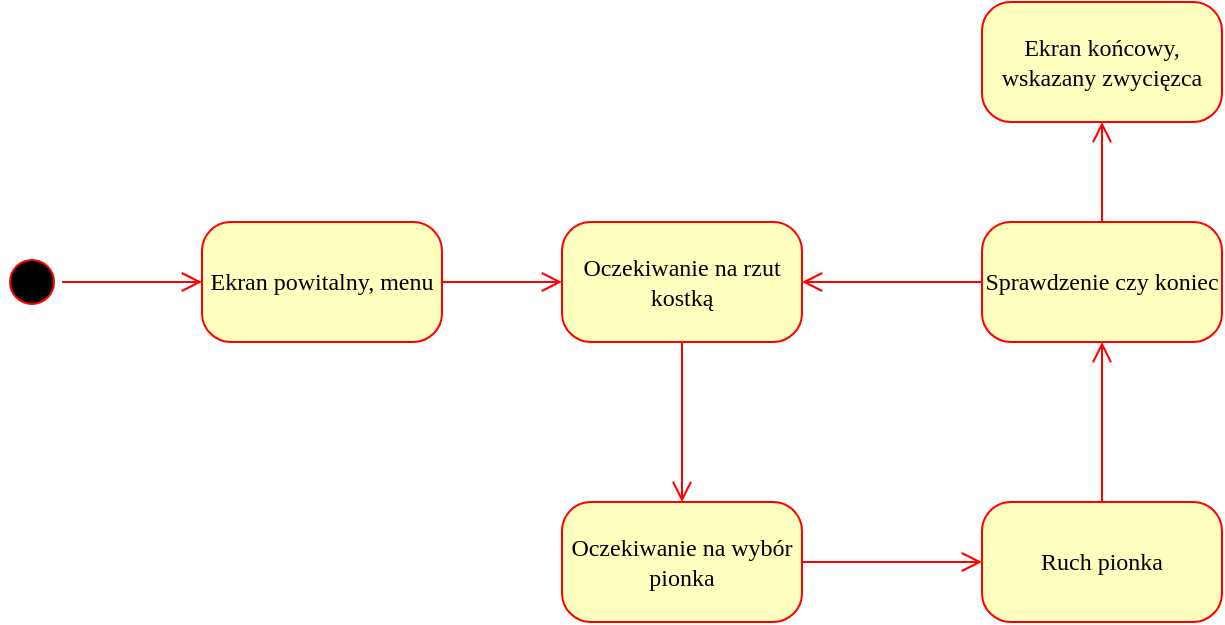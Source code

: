 <mxfile version="14.6.3" type="device"><diagram name="Page-1" id="58cdce13-f638-feb5-8d6f-7d28b1aa9fa0"><mxGraphModel dx="981" dy="490" grid="1" gridSize="10" guides="1" tooltips="1" connect="1" arrows="1" fold="1" page="1" pageScale="1" pageWidth="1100" pageHeight="850" background="#ffffff" math="0" shadow="0"><root><mxCell id="0"/><mxCell id="1" parent="0"/><mxCell id="oROsKdwFoAb0Zd-bKQHp-1" value="" style="ellipse;html=1;shape=startState;fillColor=#000000;strokeColor=#ff0000;rounded=1;shadow=0;comic=0;labelBackgroundColor=none;fontFamily=Verdana;fontSize=12;fontColor=#000000;align=center;direction=south;" vertex="1" parent="1"><mxGeometry x="230" y="205" width="30" height="30" as="geometry"/></mxCell><mxCell id="oROsKdwFoAb0Zd-bKQHp-2" value="Ekran powitalny, menu" style="rounded=1;whiteSpace=wrap;html=1;arcSize=24;fillColor=#ffffc0;strokeColor=#ff0000;shadow=0;comic=0;labelBackgroundColor=none;fontFamily=Verdana;fontSize=12;fontColor=#000000;align=center;" vertex="1" parent="1"><mxGeometry x="330" y="190" width="120" height="60" as="geometry"/></mxCell><mxCell id="oROsKdwFoAb0Zd-bKQHp-4" style="edgeStyle=orthogonalEdgeStyle;html=1;labelBackgroundColor=none;endArrow=open;endSize=8;strokeColor=#ff0000;fontFamily=Verdana;fontSize=12;align=left;" edge="1" parent="1" source="oROsKdwFoAb0Zd-bKQHp-1" target="oROsKdwFoAb0Zd-bKQHp-2"><mxGeometry relative="1" as="geometry"><mxPoint x="260" y="219.66" as="sourcePoint"/><mxPoint x="360" y="219.66" as="targetPoint"/></mxGeometry></mxCell><mxCell id="oROsKdwFoAb0Zd-bKQHp-5" value="Oczekiwanie na rzut kostką" style="rounded=1;whiteSpace=wrap;html=1;arcSize=24;fillColor=#ffffc0;strokeColor=#ff0000;shadow=0;comic=0;labelBackgroundColor=none;fontFamily=Verdana;fontSize=12;fontColor=#000000;align=center;" vertex="1" parent="1"><mxGeometry x="510" y="190" width="120" height="60" as="geometry"/></mxCell><mxCell id="oROsKdwFoAb0Zd-bKQHp-6" value="Oczekiwanie na wybór pionka" style="rounded=1;whiteSpace=wrap;html=1;arcSize=24;fillColor=#ffffc0;strokeColor=#ff0000;shadow=0;comic=0;labelBackgroundColor=none;fontFamily=Verdana;fontSize=12;fontColor=#000000;align=center;" vertex="1" parent="1"><mxGeometry x="510" y="330" width="120" height="60" as="geometry"/></mxCell><mxCell id="oROsKdwFoAb0Zd-bKQHp-7" value="Ruch pionka" style="rounded=1;whiteSpace=wrap;html=1;arcSize=24;fillColor=#ffffc0;strokeColor=#ff0000;shadow=0;comic=0;labelBackgroundColor=none;fontFamily=Verdana;fontSize=12;fontColor=#000000;align=center;" vertex="1" parent="1"><mxGeometry x="720" y="330" width="120" height="60" as="geometry"/></mxCell><mxCell id="oROsKdwFoAb0Zd-bKQHp-8" value="Sprawdzenie czy koniec" style="rounded=1;whiteSpace=wrap;html=1;arcSize=24;fillColor=#ffffc0;strokeColor=#ff0000;shadow=0;comic=0;labelBackgroundColor=none;fontFamily=Verdana;fontSize=12;fontColor=#000000;align=center;" vertex="1" parent="1"><mxGeometry x="720" y="190" width="120" height="60" as="geometry"/></mxCell><mxCell id="oROsKdwFoAb0Zd-bKQHp-9" value="Ekran końcowy, wskazany zwycięzca" style="rounded=1;whiteSpace=wrap;html=1;arcSize=24;fillColor=#ffffc0;strokeColor=#ff0000;shadow=0;comic=0;labelBackgroundColor=none;fontFamily=Verdana;fontSize=12;fontColor=#000000;align=center;" vertex="1" parent="1"><mxGeometry x="720" y="80" width="120" height="60" as="geometry"/></mxCell><mxCell id="oROsKdwFoAb0Zd-bKQHp-10" style="edgeStyle=orthogonalEdgeStyle;html=1;labelBackgroundColor=none;endArrow=open;endSize=8;strokeColor=#ff0000;fontFamily=Verdana;fontSize=12;align=left;exitX=1;exitY=0.5;exitDx=0;exitDy=0;entryX=0;entryY=0.5;entryDx=0;entryDy=0;" edge="1" parent="1" source="oROsKdwFoAb0Zd-bKQHp-2" target="oROsKdwFoAb0Zd-bKQHp-5"><mxGeometry relative="1" as="geometry"><mxPoint x="470" y="260" as="sourcePoint"/><mxPoint x="540" y="260" as="targetPoint"/></mxGeometry></mxCell><mxCell id="oROsKdwFoAb0Zd-bKQHp-11" style="edgeStyle=orthogonalEdgeStyle;html=1;labelBackgroundColor=none;endArrow=open;endSize=8;strokeColor=#ff0000;fontFamily=Verdana;fontSize=12;align=left;exitX=0.5;exitY=1;exitDx=0;exitDy=0;entryX=0.5;entryY=0;entryDx=0;entryDy=0;" edge="1" parent="1" source="oROsKdwFoAb0Zd-bKQHp-5" target="oROsKdwFoAb0Zd-bKQHp-6"><mxGeometry relative="1" as="geometry"><mxPoint x="580" y="260" as="sourcePoint"/><mxPoint x="650" y="260" as="targetPoint"/></mxGeometry></mxCell><mxCell id="oROsKdwFoAb0Zd-bKQHp-12" style="edgeStyle=orthogonalEdgeStyle;html=1;labelBackgroundColor=none;endArrow=open;endSize=8;strokeColor=#ff0000;fontFamily=Verdana;fontSize=12;align=left;exitX=1;exitY=0.5;exitDx=0;exitDy=0;entryX=0;entryY=0.5;entryDx=0;entryDy=0;" edge="1" parent="1" source="oROsKdwFoAb0Zd-bKQHp-6" target="oROsKdwFoAb0Zd-bKQHp-7"><mxGeometry relative="1" as="geometry"><mxPoint x="650" y="359.66" as="sourcePoint"/><mxPoint x="720" y="359.66" as="targetPoint"/></mxGeometry></mxCell><mxCell id="oROsKdwFoAb0Zd-bKQHp-13" style="edgeStyle=orthogonalEdgeStyle;html=1;labelBackgroundColor=none;endArrow=open;endSize=8;strokeColor=#ff0000;fontFamily=Verdana;fontSize=12;align=left;exitX=0.5;exitY=0;exitDx=0;exitDy=0;entryX=0.5;entryY=1;entryDx=0;entryDy=0;" edge="1" parent="1" source="oROsKdwFoAb0Zd-bKQHp-7" target="oROsKdwFoAb0Zd-bKQHp-8"><mxGeometry relative="1" as="geometry"><mxPoint x="300" y="260" as="sourcePoint"/><mxPoint x="370" y="260" as="targetPoint"/></mxGeometry></mxCell><mxCell id="oROsKdwFoAb0Zd-bKQHp-14" style="edgeStyle=orthogonalEdgeStyle;html=1;labelBackgroundColor=none;endArrow=open;endSize=8;strokeColor=#ff0000;fontFamily=Verdana;fontSize=12;align=left;exitX=0;exitY=0.5;exitDx=0;exitDy=0;entryX=1;entryY=0.5;entryDx=0;entryDy=0;" edge="1" parent="1" source="oROsKdwFoAb0Zd-bKQHp-8" target="oROsKdwFoAb0Zd-bKQHp-5"><mxGeometry relative="1" as="geometry"><mxPoint x="310" y="270" as="sourcePoint"/><mxPoint x="380" y="270" as="targetPoint"/></mxGeometry></mxCell><mxCell id="oROsKdwFoAb0Zd-bKQHp-15" style="edgeStyle=orthogonalEdgeStyle;html=1;labelBackgroundColor=none;endArrow=open;endSize=8;strokeColor=#ff0000;fontFamily=Verdana;fontSize=12;align=left;exitX=0.5;exitY=0;exitDx=0;exitDy=0;entryX=0.5;entryY=1;entryDx=0;entryDy=0;" edge="1" parent="1" source="oROsKdwFoAb0Zd-bKQHp-8" target="oROsKdwFoAb0Zd-bKQHp-9"><mxGeometry relative="1" as="geometry"><mxPoint x="320" y="280" as="sourcePoint"/><mxPoint x="390" y="280" as="targetPoint"/></mxGeometry></mxCell></root></mxGraphModel></diagram></mxfile>